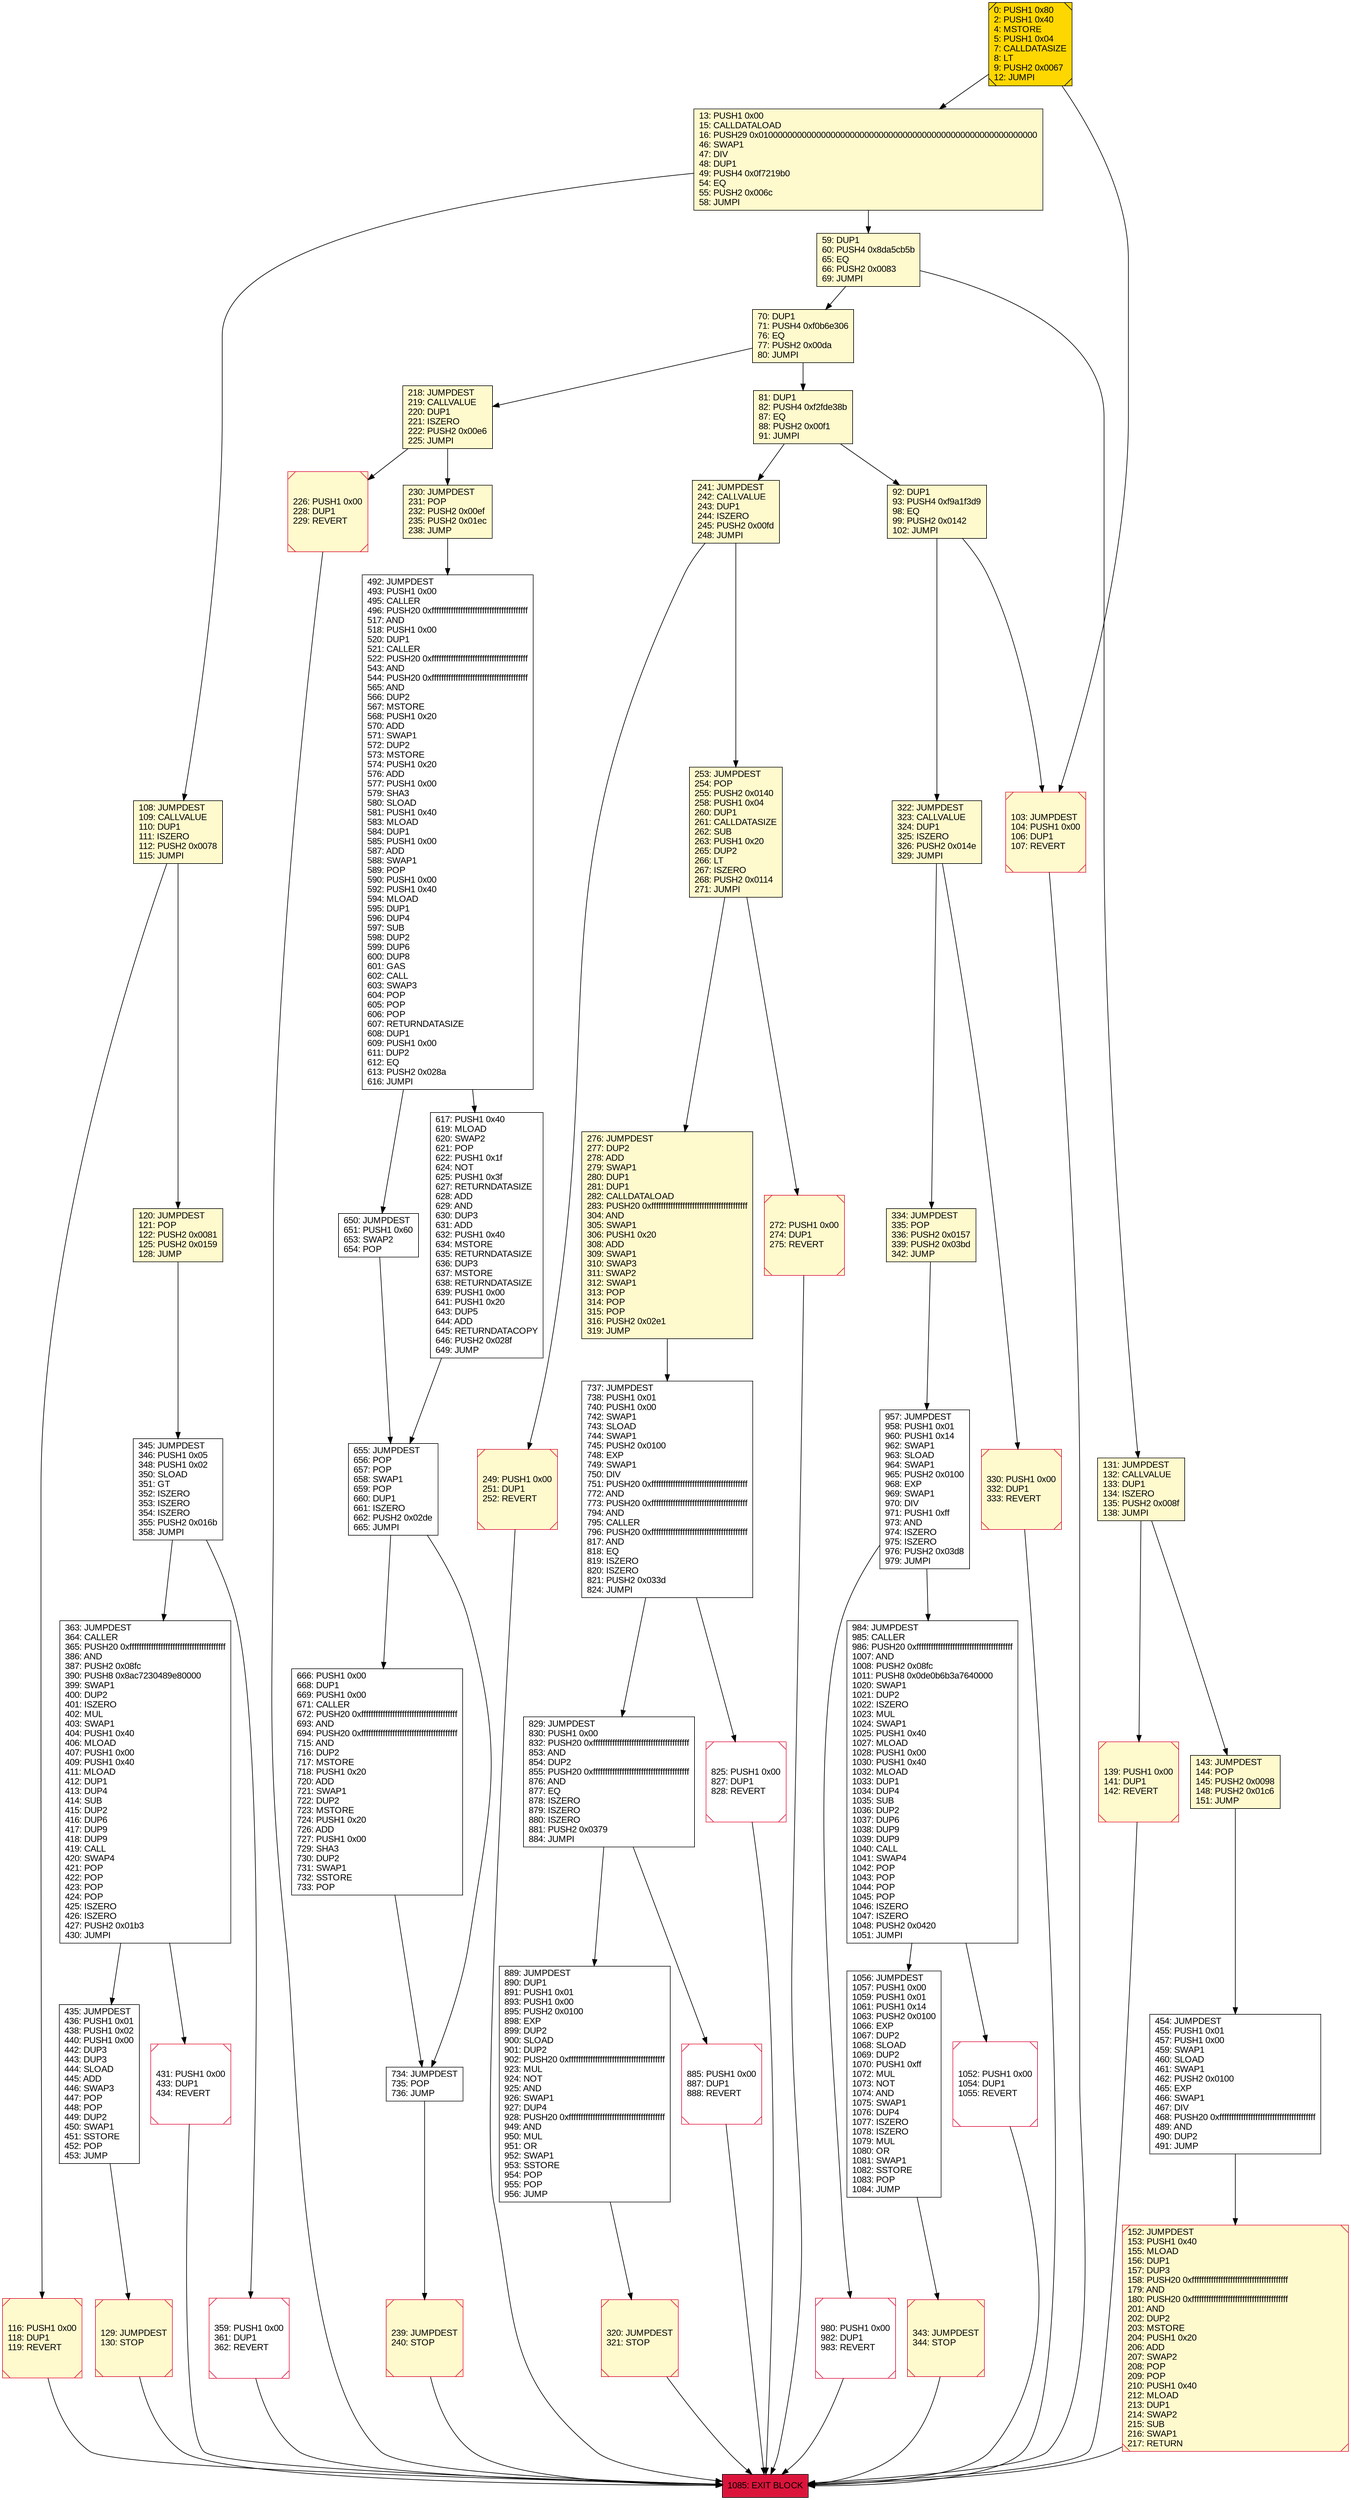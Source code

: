 digraph G {
bgcolor=transparent rankdir=UD;
node [shape=box style=filled color=black fillcolor=white fontname=arial fontcolor=black];
737 [label="737: JUMPDEST\l738: PUSH1 0x01\l740: PUSH1 0x00\l742: SWAP1\l743: SLOAD\l744: SWAP1\l745: PUSH2 0x0100\l748: EXP\l749: SWAP1\l750: DIV\l751: PUSH20 0xffffffffffffffffffffffffffffffffffffffff\l772: AND\l773: PUSH20 0xffffffffffffffffffffffffffffffffffffffff\l794: AND\l795: CALLER\l796: PUSH20 0xffffffffffffffffffffffffffffffffffffffff\l817: AND\l818: EQ\l819: ISZERO\l820: ISZERO\l821: PUSH2 0x033d\l824: JUMPI\l" ];
276 [label="276: JUMPDEST\l277: DUP2\l278: ADD\l279: SWAP1\l280: DUP1\l281: DUP1\l282: CALLDATALOAD\l283: PUSH20 0xffffffffffffffffffffffffffffffffffffffff\l304: AND\l305: SWAP1\l306: PUSH1 0x20\l308: ADD\l309: SWAP1\l310: SWAP3\l311: SWAP2\l312: SWAP1\l313: POP\l314: POP\l315: POP\l316: PUSH2 0x02e1\l319: JUMP\l" fillcolor=lemonchiffon ];
655 [label="655: JUMPDEST\l656: POP\l657: POP\l658: SWAP1\l659: POP\l660: DUP1\l661: ISZERO\l662: PUSH2 0x02de\l665: JUMPI\l" ];
650 [label="650: JUMPDEST\l651: PUSH1 0x60\l653: SWAP2\l654: POP\l" ];
108 [label="108: JUMPDEST\l109: CALLVALUE\l110: DUP1\l111: ISZERO\l112: PUSH2 0x0078\l115: JUMPI\l" fillcolor=lemonchiffon ];
334 [label="334: JUMPDEST\l335: POP\l336: PUSH2 0x0157\l339: PUSH2 0x03bd\l342: JUMP\l" fillcolor=lemonchiffon ];
431 [label="431: PUSH1 0x00\l433: DUP1\l434: REVERT\l" shape=Msquare color=crimson ];
129 [label="129: JUMPDEST\l130: STOP\l" fillcolor=lemonchiffon shape=Msquare color=crimson ];
829 [label="829: JUMPDEST\l830: PUSH1 0x00\l832: PUSH20 0xffffffffffffffffffffffffffffffffffffffff\l853: AND\l854: DUP2\l855: PUSH20 0xffffffffffffffffffffffffffffffffffffffff\l876: AND\l877: EQ\l878: ISZERO\l879: ISZERO\l880: ISZERO\l881: PUSH2 0x0379\l884: JUMPI\l" ];
825 [label="825: PUSH1 0x00\l827: DUP1\l828: REVERT\l" shape=Msquare color=crimson ];
666 [label="666: PUSH1 0x00\l668: DUP1\l669: PUSH1 0x00\l671: CALLER\l672: PUSH20 0xffffffffffffffffffffffffffffffffffffffff\l693: AND\l694: PUSH20 0xffffffffffffffffffffffffffffffffffffffff\l715: AND\l716: DUP2\l717: MSTORE\l718: PUSH1 0x20\l720: ADD\l721: SWAP1\l722: DUP2\l723: MSTORE\l724: PUSH1 0x20\l726: ADD\l727: PUSH1 0x00\l729: SHA3\l730: DUP2\l731: SWAP1\l732: SSTORE\l733: POP\l" ];
139 [label="139: PUSH1 0x00\l141: DUP1\l142: REVERT\l" fillcolor=lemonchiffon shape=Msquare color=crimson ];
253 [label="253: JUMPDEST\l254: POP\l255: PUSH2 0x0140\l258: PUSH1 0x04\l260: DUP1\l261: CALLDATASIZE\l262: SUB\l263: PUSH1 0x20\l265: DUP2\l266: LT\l267: ISZERO\l268: PUSH2 0x0114\l271: JUMPI\l" fillcolor=lemonchiffon ];
59 [label="59: DUP1\l60: PUSH4 0x8da5cb5b\l65: EQ\l66: PUSH2 0x0083\l69: JUMPI\l" fillcolor=lemonchiffon ];
272 [label="272: PUSH1 0x00\l274: DUP1\l275: REVERT\l" fillcolor=lemonchiffon shape=Msquare color=crimson ];
492 [label="492: JUMPDEST\l493: PUSH1 0x00\l495: CALLER\l496: PUSH20 0xffffffffffffffffffffffffffffffffffffffff\l517: AND\l518: PUSH1 0x00\l520: DUP1\l521: CALLER\l522: PUSH20 0xffffffffffffffffffffffffffffffffffffffff\l543: AND\l544: PUSH20 0xffffffffffffffffffffffffffffffffffffffff\l565: AND\l566: DUP2\l567: MSTORE\l568: PUSH1 0x20\l570: ADD\l571: SWAP1\l572: DUP2\l573: MSTORE\l574: PUSH1 0x20\l576: ADD\l577: PUSH1 0x00\l579: SHA3\l580: SLOAD\l581: PUSH1 0x40\l583: MLOAD\l584: DUP1\l585: PUSH1 0x00\l587: ADD\l588: SWAP1\l589: POP\l590: PUSH1 0x00\l592: PUSH1 0x40\l594: MLOAD\l595: DUP1\l596: DUP4\l597: SUB\l598: DUP2\l599: DUP6\l600: DUP8\l601: GAS\l602: CALL\l603: SWAP3\l604: POP\l605: POP\l606: POP\l607: RETURNDATASIZE\l608: DUP1\l609: PUSH1 0x00\l611: DUP2\l612: EQ\l613: PUSH2 0x028a\l616: JUMPI\l" ];
92 [label="92: DUP1\l93: PUSH4 0xf9a1f3d9\l98: EQ\l99: PUSH2 0x0142\l102: JUMPI\l" fillcolor=lemonchiffon ];
1085 [label="1085: EXIT BLOCK\l" fillcolor=crimson ];
435 [label="435: JUMPDEST\l436: PUSH1 0x01\l438: PUSH1 0x02\l440: PUSH1 0x00\l442: DUP3\l443: DUP3\l444: SLOAD\l445: ADD\l446: SWAP3\l447: POP\l448: POP\l449: DUP2\l450: SWAP1\l451: SSTORE\l452: POP\l453: JUMP\l" ];
1052 [label="1052: PUSH1 0x00\l1054: DUP1\l1055: REVERT\l" shape=Msquare color=crimson ];
218 [label="218: JUMPDEST\l219: CALLVALUE\l220: DUP1\l221: ISZERO\l222: PUSH2 0x00e6\l225: JUMPI\l" fillcolor=lemonchiffon ];
226 [label="226: PUSH1 0x00\l228: DUP1\l229: REVERT\l" fillcolor=lemonchiffon shape=Msquare color=crimson ];
343 [label="343: JUMPDEST\l344: STOP\l" fillcolor=lemonchiffon shape=Msquare color=crimson ];
70 [label="70: DUP1\l71: PUSH4 0xf0b6e306\l76: EQ\l77: PUSH2 0x00da\l80: JUMPI\l" fillcolor=lemonchiffon ];
359 [label="359: PUSH1 0x00\l361: DUP1\l362: REVERT\l" shape=Msquare color=crimson ];
152 [label="152: JUMPDEST\l153: PUSH1 0x40\l155: MLOAD\l156: DUP1\l157: DUP3\l158: PUSH20 0xffffffffffffffffffffffffffffffffffffffff\l179: AND\l180: PUSH20 0xffffffffffffffffffffffffffffffffffffffff\l201: AND\l202: DUP2\l203: MSTORE\l204: PUSH1 0x20\l206: ADD\l207: SWAP2\l208: POP\l209: POP\l210: PUSH1 0x40\l212: MLOAD\l213: DUP1\l214: SWAP2\l215: SUB\l216: SWAP1\l217: RETURN\l" fillcolor=lemonchiffon shape=Msquare color=crimson ];
957 [label="957: JUMPDEST\l958: PUSH1 0x01\l960: PUSH1 0x14\l962: SWAP1\l963: SLOAD\l964: SWAP1\l965: PUSH2 0x0100\l968: EXP\l969: SWAP1\l970: DIV\l971: PUSH1 0xff\l973: AND\l974: ISZERO\l975: ISZERO\l976: PUSH2 0x03d8\l979: JUMPI\l" ];
320 [label="320: JUMPDEST\l321: STOP\l" fillcolor=lemonchiffon shape=Msquare color=crimson ];
885 [label="885: PUSH1 0x00\l887: DUP1\l888: REVERT\l" shape=Msquare color=crimson ];
13 [label="13: PUSH1 0x00\l15: CALLDATALOAD\l16: PUSH29 0x0100000000000000000000000000000000000000000000000000000000\l46: SWAP1\l47: DIV\l48: DUP1\l49: PUSH4 0x0f7219b0\l54: EQ\l55: PUSH2 0x006c\l58: JUMPI\l" fillcolor=lemonchiffon ];
116 [label="116: PUSH1 0x00\l118: DUP1\l119: REVERT\l" fillcolor=lemonchiffon shape=Msquare color=crimson ];
143 [label="143: JUMPDEST\l144: POP\l145: PUSH2 0x0098\l148: PUSH2 0x01c6\l151: JUMP\l" fillcolor=lemonchiffon ];
241 [label="241: JUMPDEST\l242: CALLVALUE\l243: DUP1\l244: ISZERO\l245: PUSH2 0x00fd\l248: JUMPI\l" fillcolor=lemonchiffon ];
249 [label="249: PUSH1 0x00\l251: DUP1\l252: REVERT\l" fillcolor=lemonchiffon shape=Msquare color=crimson ];
81 [label="81: DUP1\l82: PUSH4 0xf2fde38b\l87: EQ\l88: PUSH2 0x00f1\l91: JUMPI\l" fillcolor=lemonchiffon ];
454 [label="454: JUMPDEST\l455: PUSH1 0x01\l457: PUSH1 0x00\l459: SWAP1\l460: SLOAD\l461: SWAP1\l462: PUSH2 0x0100\l465: EXP\l466: SWAP1\l467: DIV\l468: PUSH20 0xffffffffffffffffffffffffffffffffffffffff\l489: AND\l490: DUP2\l491: JUMP\l" ];
0 [label="0: PUSH1 0x80\l2: PUSH1 0x40\l4: MSTORE\l5: PUSH1 0x04\l7: CALLDATASIZE\l8: LT\l9: PUSH2 0x0067\l12: JUMPI\l" fillcolor=lemonchiffon shape=Msquare fillcolor=gold ];
617 [label="617: PUSH1 0x40\l619: MLOAD\l620: SWAP2\l621: POP\l622: PUSH1 0x1f\l624: NOT\l625: PUSH1 0x3f\l627: RETURNDATASIZE\l628: ADD\l629: AND\l630: DUP3\l631: ADD\l632: PUSH1 0x40\l634: MSTORE\l635: RETURNDATASIZE\l636: DUP3\l637: MSTORE\l638: RETURNDATASIZE\l639: PUSH1 0x00\l641: PUSH1 0x20\l643: DUP5\l644: ADD\l645: RETURNDATACOPY\l646: PUSH2 0x028f\l649: JUMP\l" ];
322 [label="322: JUMPDEST\l323: CALLVALUE\l324: DUP1\l325: ISZERO\l326: PUSH2 0x014e\l329: JUMPI\l" fillcolor=lemonchiffon ];
230 [label="230: JUMPDEST\l231: POP\l232: PUSH2 0x00ef\l235: PUSH2 0x01ec\l238: JUMP\l" fillcolor=lemonchiffon ];
103 [label="103: JUMPDEST\l104: PUSH1 0x00\l106: DUP1\l107: REVERT\l" fillcolor=lemonchiffon shape=Msquare color=crimson ];
984 [label="984: JUMPDEST\l985: CALLER\l986: PUSH20 0xffffffffffffffffffffffffffffffffffffffff\l1007: AND\l1008: PUSH2 0x08fc\l1011: PUSH8 0x0de0b6b3a7640000\l1020: SWAP1\l1021: DUP2\l1022: ISZERO\l1023: MUL\l1024: SWAP1\l1025: PUSH1 0x40\l1027: MLOAD\l1028: PUSH1 0x00\l1030: PUSH1 0x40\l1032: MLOAD\l1033: DUP1\l1034: DUP4\l1035: SUB\l1036: DUP2\l1037: DUP6\l1038: DUP9\l1039: DUP9\l1040: CALL\l1041: SWAP4\l1042: POP\l1043: POP\l1044: POP\l1045: POP\l1046: ISZERO\l1047: ISZERO\l1048: PUSH2 0x0420\l1051: JUMPI\l" ];
363 [label="363: JUMPDEST\l364: CALLER\l365: PUSH20 0xffffffffffffffffffffffffffffffffffffffff\l386: AND\l387: PUSH2 0x08fc\l390: PUSH8 0x8ac7230489e80000\l399: SWAP1\l400: DUP2\l401: ISZERO\l402: MUL\l403: SWAP1\l404: PUSH1 0x40\l406: MLOAD\l407: PUSH1 0x00\l409: PUSH1 0x40\l411: MLOAD\l412: DUP1\l413: DUP4\l414: SUB\l415: DUP2\l416: DUP6\l417: DUP9\l418: DUP9\l419: CALL\l420: SWAP4\l421: POP\l422: POP\l423: POP\l424: POP\l425: ISZERO\l426: ISZERO\l427: PUSH2 0x01b3\l430: JUMPI\l" ];
120 [label="120: JUMPDEST\l121: POP\l122: PUSH2 0x0081\l125: PUSH2 0x0159\l128: JUMP\l" fillcolor=lemonchiffon ];
330 [label="330: PUSH1 0x00\l332: DUP1\l333: REVERT\l" fillcolor=lemonchiffon shape=Msquare color=crimson ];
1056 [label="1056: JUMPDEST\l1057: PUSH1 0x00\l1059: PUSH1 0x01\l1061: PUSH1 0x14\l1063: PUSH2 0x0100\l1066: EXP\l1067: DUP2\l1068: SLOAD\l1069: DUP2\l1070: PUSH1 0xff\l1072: MUL\l1073: NOT\l1074: AND\l1075: SWAP1\l1076: DUP4\l1077: ISZERO\l1078: ISZERO\l1079: MUL\l1080: OR\l1081: SWAP1\l1082: SSTORE\l1083: POP\l1084: JUMP\l" ];
980 [label="980: PUSH1 0x00\l982: DUP1\l983: REVERT\l" shape=Msquare color=crimson ];
345 [label="345: JUMPDEST\l346: PUSH1 0x05\l348: PUSH1 0x02\l350: SLOAD\l351: GT\l352: ISZERO\l353: ISZERO\l354: ISZERO\l355: PUSH2 0x016b\l358: JUMPI\l" ];
131 [label="131: JUMPDEST\l132: CALLVALUE\l133: DUP1\l134: ISZERO\l135: PUSH2 0x008f\l138: JUMPI\l" fillcolor=lemonchiffon ];
734 [label="734: JUMPDEST\l735: POP\l736: JUMP\l" ];
239 [label="239: JUMPDEST\l240: STOP\l" fillcolor=lemonchiffon shape=Msquare color=crimson ];
889 [label="889: JUMPDEST\l890: DUP1\l891: PUSH1 0x01\l893: PUSH1 0x00\l895: PUSH2 0x0100\l898: EXP\l899: DUP2\l900: SLOAD\l901: DUP2\l902: PUSH20 0xffffffffffffffffffffffffffffffffffffffff\l923: MUL\l924: NOT\l925: AND\l926: SWAP1\l927: DUP4\l928: PUSH20 0xffffffffffffffffffffffffffffffffffffffff\l949: AND\l950: MUL\l951: OR\l952: SWAP1\l953: SSTORE\l954: POP\l955: POP\l956: JUMP\l" ];
218 -> 226;
1052 -> 1085;
276 -> 737;
734 -> 239;
70 -> 218;
322 -> 330;
143 -> 454;
272 -> 1085;
0 -> 13;
81 -> 241;
241 -> 249;
650 -> 655;
454 -> 152;
345 -> 363;
984 -> 1056;
139 -> 1085;
737 -> 829;
655 -> 666;
737 -> 825;
253 -> 272;
70 -> 81;
120 -> 345;
218 -> 230;
825 -> 1085;
957 -> 980;
129 -> 1085;
435 -> 129;
889 -> 320;
131 -> 143;
253 -> 276;
957 -> 984;
345 -> 359;
1056 -> 343;
431 -> 1085;
0 -> 103;
492 -> 650;
829 -> 885;
239 -> 1085;
980 -> 1085;
131 -> 139;
230 -> 492;
330 -> 1085;
59 -> 131;
617 -> 655;
92 -> 322;
334 -> 957;
363 -> 435;
92 -> 103;
13 -> 108;
108 -> 116;
103 -> 1085;
984 -> 1052;
81 -> 92;
108 -> 120;
249 -> 1085;
666 -> 734;
116 -> 1085;
320 -> 1085;
885 -> 1085;
322 -> 334;
363 -> 431;
829 -> 889;
59 -> 70;
492 -> 617;
152 -> 1085;
13 -> 59;
241 -> 253;
359 -> 1085;
226 -> 1085;
343 -> 1085;
655 -> 734;
}